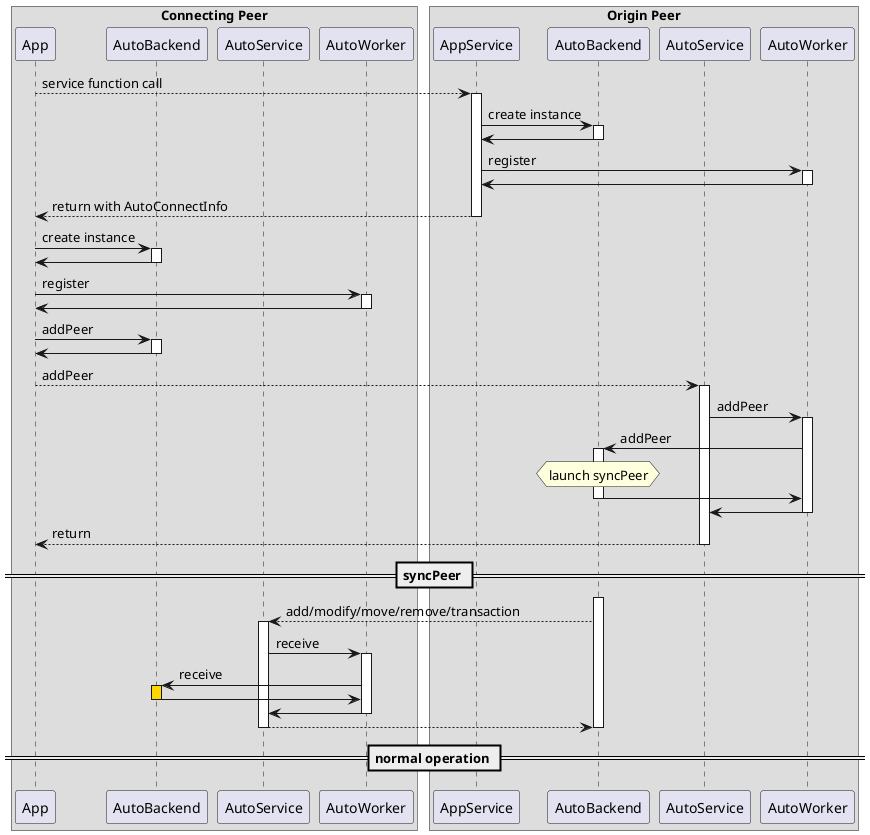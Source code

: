 @startuml
!pragma teoz true

box Connecting Peer
participant App as c.app
participant AutoBackend as c.backend
participant AutoService as c.service
participant AutoWorker as c.worker
endbox

box Origin Peer
participant AppService as o.app.service
participant AutoBackend as o.backend

participant "AutoService" as o.service
participant "AutoWorker" as o.worker
endbox

c.app --> o.app.service : service function call
activate o.app.service

o.app.service -> o.backend : create instance
activate o.backend
o.backend -> o.app.service
deactivate o.backend

o.app.service -> o.worker : register
activate o.worker
o.worker -> o.app.service
deactivate o.worker
o.app.service --> c.app : return with AutoConnectInfo
deactivate o.app.service

c.app -> c.backend : create instance
activate c.backend
c.backend -> c.app
deactivate c.backend

c.app -> c.worker : register
activate c.worker
c.worker -> c.app
deactivate c.worker

c.app -> c.backend : addPeer
activate c.backend
c.backend -> c.app
deactivate c.backend

c.app --> o.service : addPeer
activate o.service
o.service -> o.worker : addPeer
activate o.worker
o.worker -> o.backend : addPeer
activate o.backend
hnote over o.backend : launch syncPeer
o.backend -> o.worker
deactivate o.backend
o.worker -> o.service
deactivate o.worker
o.service --> c.app : return
deactivate o.service

== syncPeer ==

activate o.backend
o.backend --> c.service : add/modify/move/remove/transaction
activate c.service

c.service -> c.worker : receive
activate c.worker

c.worker -> c.backend : receive
activate c.backend #gold
c.backend -> c.worker
deactivate c.backend #gold

c.worker -> c.service
deactivate c.worker
c.service --> o.backend
deactivate c.service
deactivate o.backend

== normal operation ==
@enduml